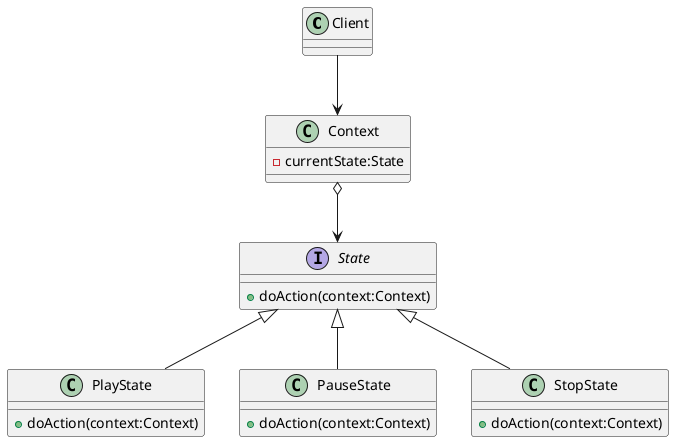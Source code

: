 @startuml

class Client

class Context {
-currentState:State
}

interface State {
+doAction(context:Context)
}

class PlayState {
+doAction(context:Context)
}

class PauseState {
+doAction(context:Context)
}

class StopState {
+doAction(context:Context)
}

Context o--> State
State <|-- PlayState
State <|-- PauseState
State <|-- StopState
Client --> Context

@enduml